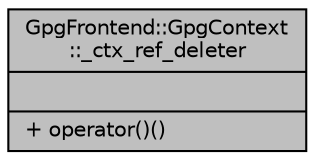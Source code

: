 digraph "GpgFrontend::GpgContext::_ctx_ref_deleter"
{
 // INTERACTIVE_SVG=YES
 // LATEX_PDF_SIZE
  edge [fontname="Helvetica",fontsize="10",labelfontname="Helvetica",labelfontsize="10"];
  node [fontname="Helvetica",fontsize="10",shape=record];
  Node1 [label="{GpgFrontend::GpgContext\l::_ctx_ref_deleter\n||+ operator()()\l}",height=0.2,width=0.4,color="black", fillcolor="grey75", style="filled", fontcolor="black",tooltip=" "];
}
